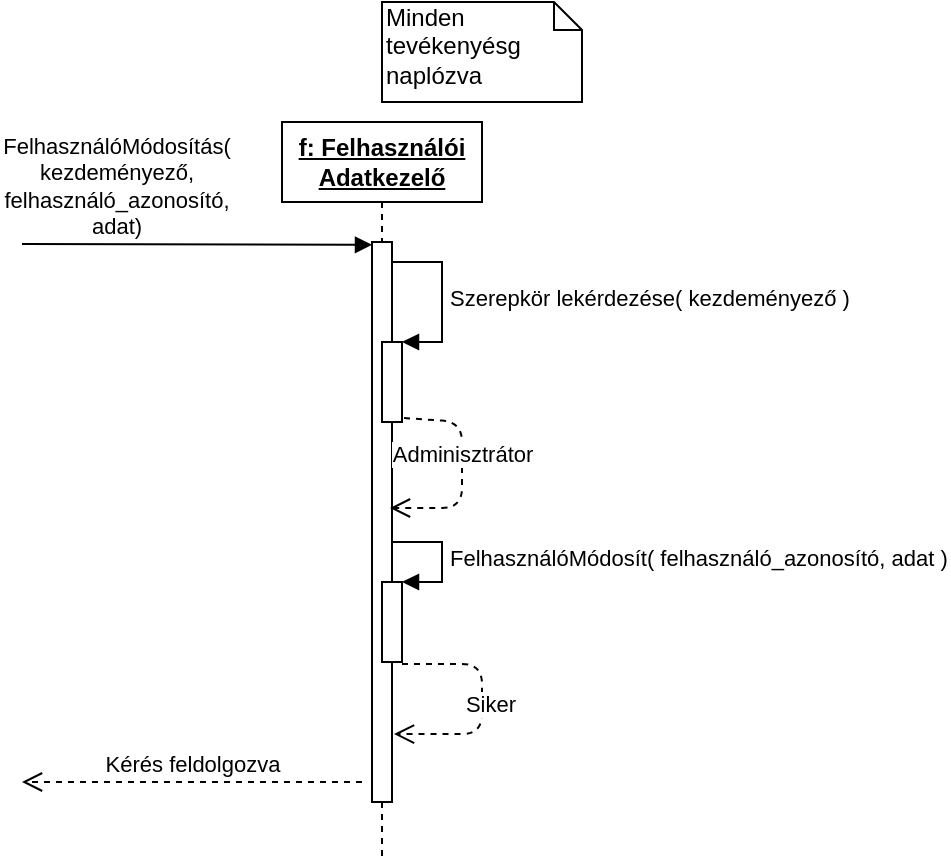 <mxfile version="13.8.0" type="google"><diagram id="aZ4ASEEj4oPcHKY8g7m_" name="Page-1"><mxGraphModel dx="1422" dy="834" grid="1" gridSize="10" guides="1" tooltips="1" connect="1" arrows="1" fold="1" page="1" pageScale="1" pageWidth="827" pageHeight="1169" math="0" shadow="0"><root><mxCell id="0"/><mxCell id="1" parent="0"/><mxCell id="wyZaheLTL8pxxrvmlAxY-3" value="&lt;b&gt;&lt;u&gt;f: Felhasználói Adatkezelő&lt;/u&gt;&lt;/b&gt;" style="shape=umlLifeline;perimeter=lifelinePerimeter;whiteSpace=wrap;html=1;container=1;collapsible=0;recursiveResize=0;outlineConnect=0;" parent="1" vertex="1"><mxGeometry x="250" y="160" width="100" height="370" as="geometry"/></mxCell><mxCell id="wyZaheLTL8pxxrvmlAxY-4" value="" style="html=1;points=[];perimeter=orthogonalPerimeter;" parent="wyZaheLTL8pxxrvmlAxY-3" vertex="1"><mxGeometry x="45" y="60" width="10" height="280" as="geometry"/></mxCell><mxCell id="C5qgoS2UwsXb4MIN9jB9-20" value="Siker" style="html=1;verticalAlign=bottom;endArrow=open;dashed=1;endSize=8;exitX=1;exitY=1.025;exitDx=0;exitDy=0;exitPerimeter=0;entryX=1.1;entryY=0.491;entryDx=0;entryDy=0;entryPerimeter=0;" parent="wyZaheLTL8pxxrvmlAxY-3" edge="1"><mxGeometry x="0.36" y="-12" relative="1" as="geometry"><mxPoint x="60" y="271" as="sourcePoint"/><mxPoint x="56" y="306.04" as="targetPoint"/><Array as="points"><mxPoint x="100" y="271"/><mxPoint x="100" y="306"/></Array><mxPoint x="10" y="6" as="offset"/></mxGeometry></mxCell><mxCell id="C5qgoS2UwsXb4MIN9jB9-18" value="" style="html=1;points=[];perimeter=orthogonalPerimeter;" parent="wyZaheLTL8pxxrvmlAxY-3" vertex="1"><mxGeometry x="50" y="230" width="10" height="40" as="geometry"/></mxCell><mxCell id="C5qgoS2UwsXb4MIN9jB9-19" value="FelhasználóMódosít(&amp;nbsp;&lt;span style=&quot;text-align: center&quot;&gt;felhasználó_azonosító, adat&lt;/span&gt;&amp;nbsp;)" style="edgeStyle=orthogonalEdgeStyle;html=1;align=left;spacingLeft=2;endArrow=block;rounded=0;entryX=1;entryY=0;" parent="wyZaheLTL8pxxrvmlAxY-3" target="C5qgoS2UwsXb4MIN9jB9-18" edge="1"><mxGeometry relative="1" as="geometry"><mxPoint x="55" y="210" as="sourcePoint"/><Array as="points"><mxPoint x="80" y="210"/></Array></mxGeometry></mxCell><mxCell id="wyZaheLTL8pxxrvmlAxY-5" value="FelhasználóMódosítás(&lt;br&gt;kezdeményező,&lt;br&gt;felhasználó_azonosító,&lt;br&gt;adat)" style="html=1;verticalAlign=bottom;endArrow=block;entryX=0;entryY=0.005;entryDx=0;entryDy=0;entryPerimeter=0;" parent="1" target="wyZaheLTL8pxxrvmlAxY-4" edge="1"><mxGeometry x="-0.46" width="80" relative="1" as="geometry"><mxPoint x="120" y="221" as="sourcePoint"/><mxPoint x="279.5" y="230" as="targetPoint"/><mxPoint as="offset"/></mxGeometry></mxCell><mxCell id="C5qgoS2UwsXb4MIN9jB9-1" value="Minden tevékenyésg naplózva" style="shape=note;whiteSpace=wrap;html=1;size=14;verticalAlign=top;align=left;spacingTop=-6;" parent="1" vertex="1"><mxGeometry x="300" y="100" width="100" height="50" as="geometry"/></mxCell><mxCell id="C5qgoS2UwsXb4MIN9jB9-21" value="Kérés feldolgozva" style="html=1;verticalAlign=bottom;endArrow=open;dashed=1;endSize=8;" parent="1" edge="1"><mxGeometry relative="1" as="geometry"><mxPoint x="290" y="490" as="sourcePoint"/><mxPoint x="120" y="490" as="targetPoint"/></mxGeometry></mxCell><mxCell id="tLW2jDIVnQU0IrygciGA-1" value="" style="html=1;points=[];perimeter=orthogonalPerimeter;" parent="1" vertex="1"><mxGeometry x="300" y="270" width="10" height="40" as="geometry"/></mxCell><mxCell id="tLW2jDIVnQU0IrygciGA-2" value="&lt;span style=&quot;text-align: center&quot;&gt;Szerepkör lekérdezése( kezdeményező )&lt;/span&gt;" style="edgeStyle=orthogonalEdgeStyle;html=1;align=left;spacingLeft=2;endArrow=block;rounded=0;entryX=1;entryY=0;" parent="1" target="tLW2jDIVnQU0IrygciGA-1" edge="1"><mxGeometry relative="1" as="geometry"><mxPoint x="305" y="230" as="sourcePoint"/><Array as="points"><mxPoint x="330" y="230"/></Array></mxGeometry></mxCell><mxCell id="tLW2jDIVnQU0IrygciGA-3" value="Adminisztrátor" style="html=1;verticalAlign=bottom;endArrow=open;dashed=1;endSize=8;entryX=0.9;entryY=0.475;entryDx=0;entryDy=0;entryPerimeter=0;exitX=1.1;exitY=0.95;exitDx=0;exitDy=0;exitPerimeter=0;" parent="1" source="tLW2jDIVnQU0IrygciGA-1" target="wyZaheLTL8pxxrvmlAxY-4" edge="1"><mxGeometry relative="1" as="geometry"><mxPoint x="600" y="490" as="sourcePoint"/><mxPoint x="520" y="490" as="targetPoint"/><Array as="points"><mxPoint x="340" y="310"/><mxPoint x="340" y="353"/></Array></mxGeometry></mxCell></root></mxGraphModel></diagram></mxfile>